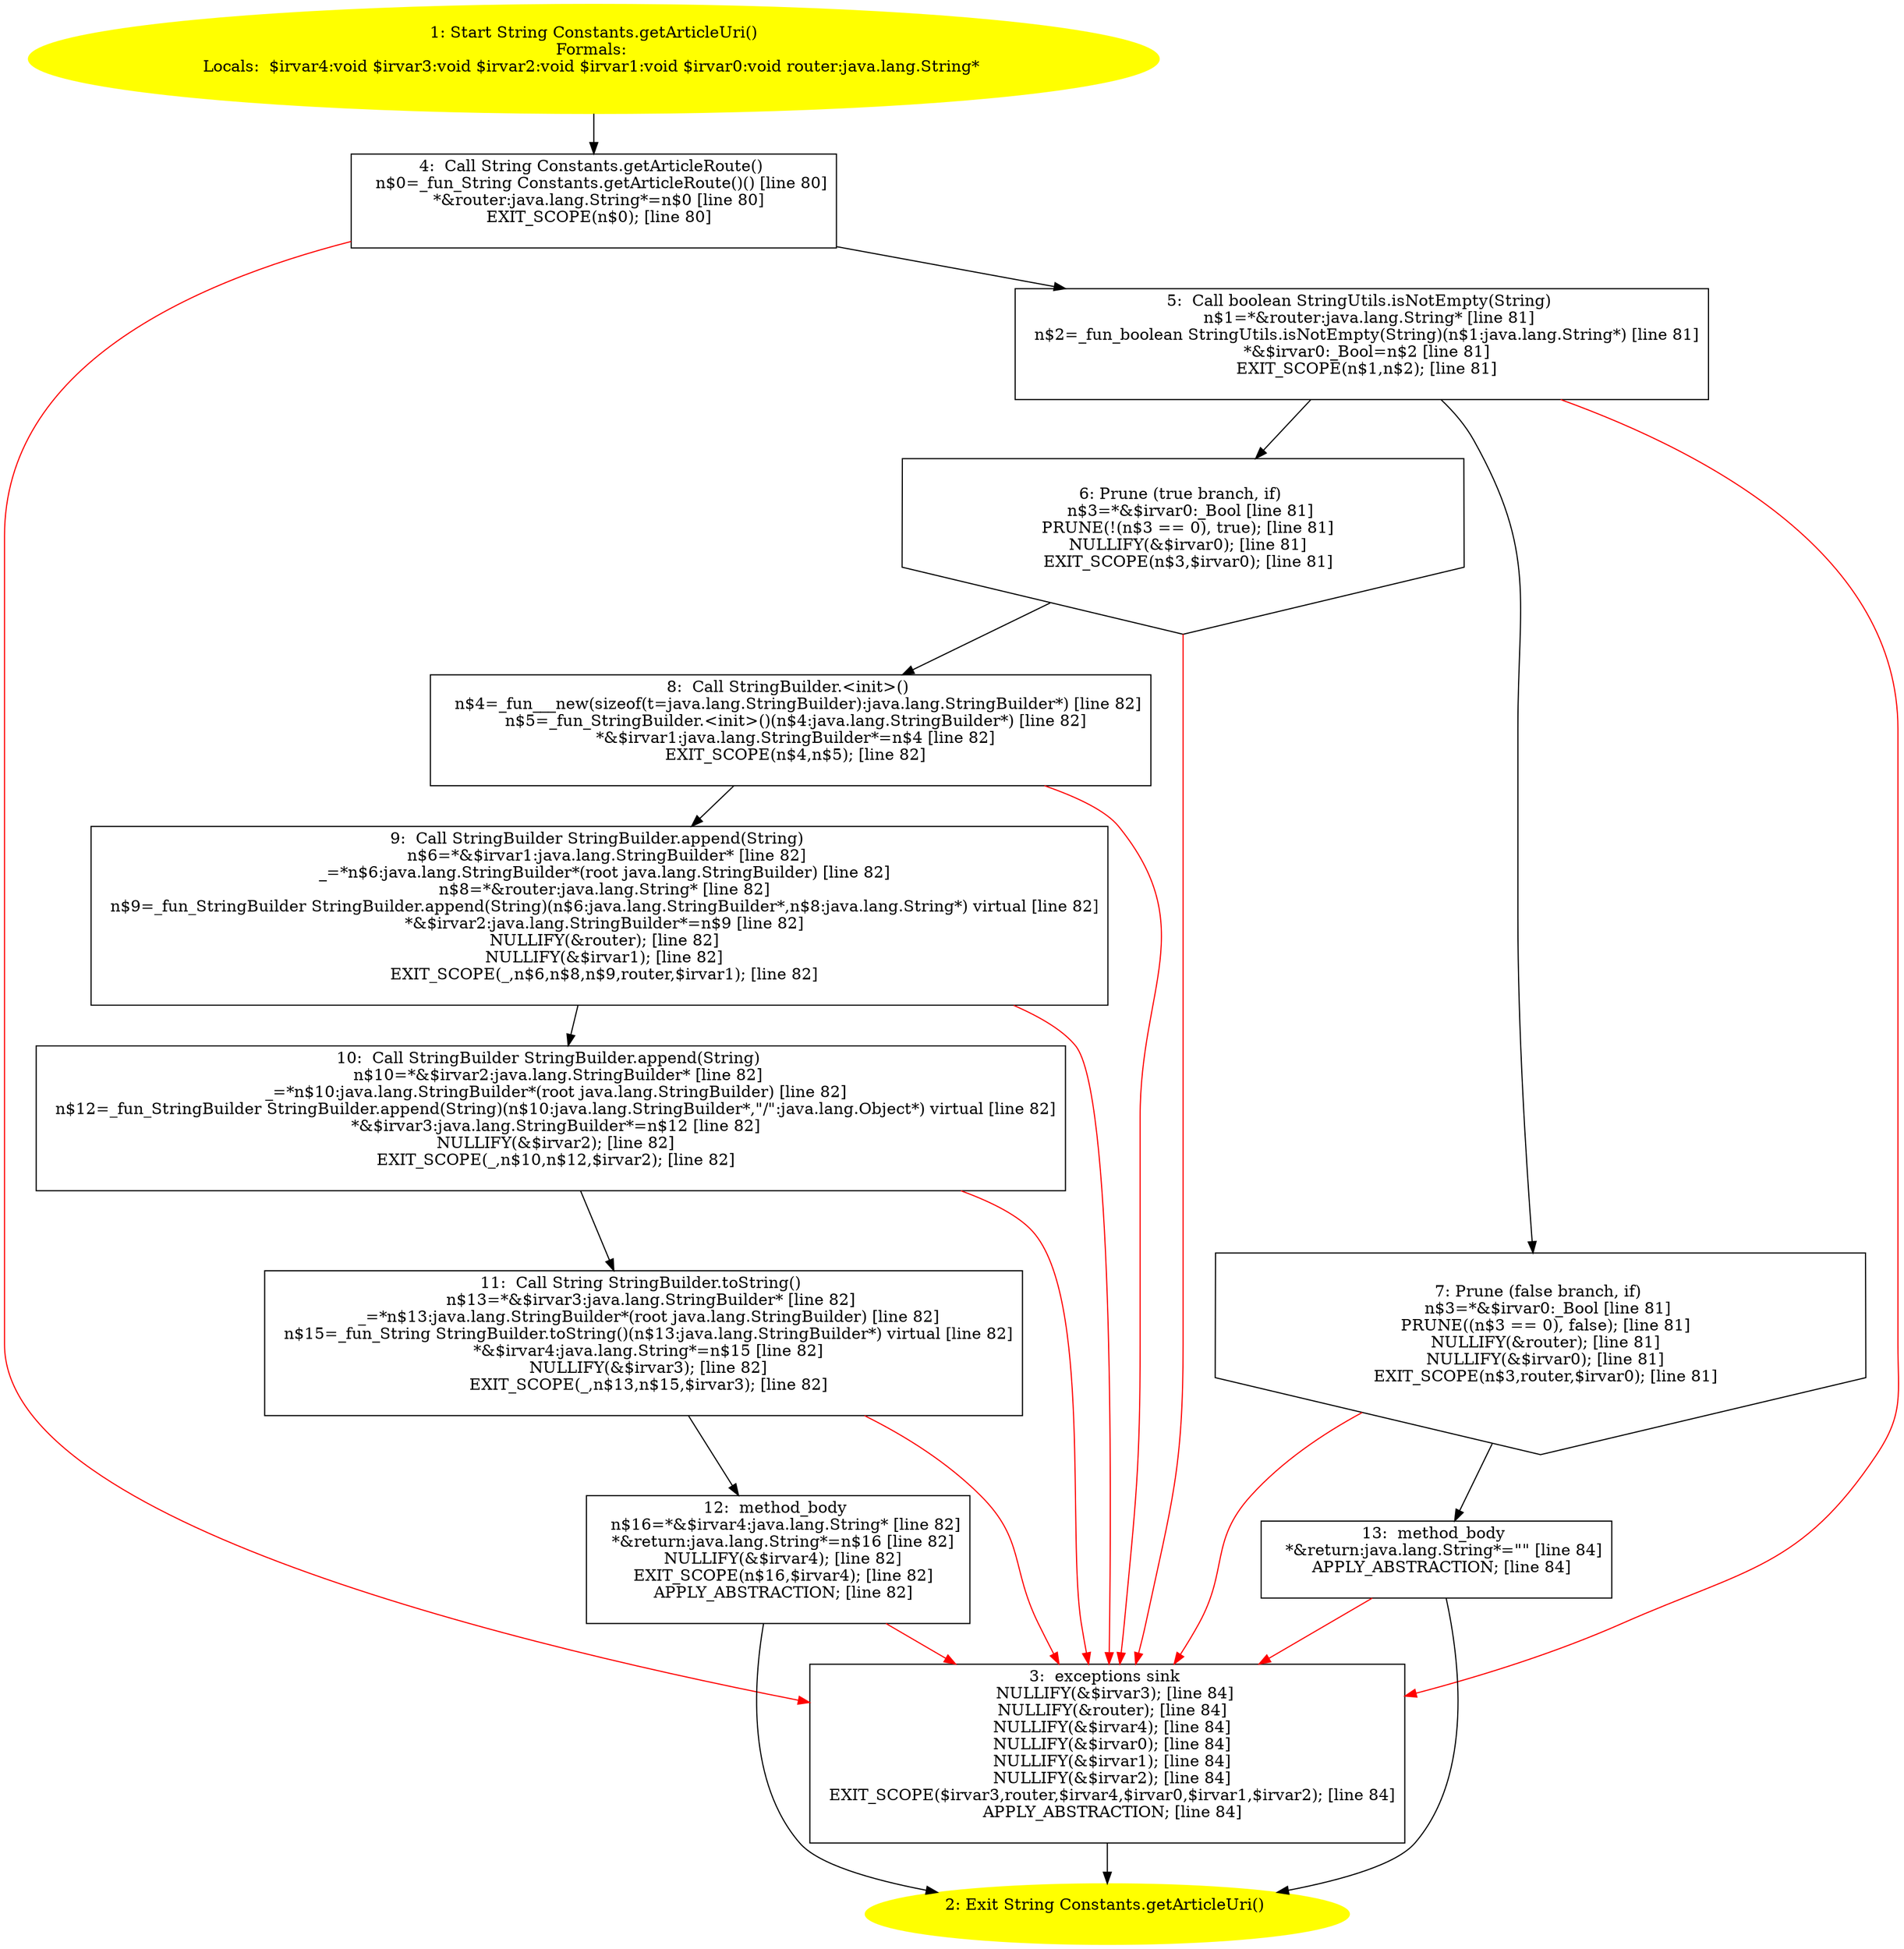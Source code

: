 /* @generated */
digraph cfg {
"com.zrlog.common.Constants.getArticleUri():java.lang.String.9500af5ca31a9580e1b027007e652c91_1" [label="1: Start String Constants.getArticleUri()\nFormals: \nLocals:  $irvar4:void $irvar3:void $irvar2:void $irvar1:void $irvar0:void router:java.lang.String* \n  " color=yellow style=filled]
	

	 "com.zrlog.common.Constants.getArticleUri():java.lang.String.9500af5ca31a9580e1b027007e652c91_1" -> "com.zrlog.common.Constants.getArticleUri():java.lang.String.9500af5ca31a9580e1b027007e652c91_4" ;
"com.zrlog.common.Constants.getArticleUri():java.lang.String.9500af5ca31a9580e1b027007e652c91_2" [label="2: Exit String Constants.getArticleUri() \n  " color=yellow style=filled]
	

"com.zrlog.common.Constants.getArticleUri():java.lang.String.9500af5ca31a9580e1b027007e652c91_3" [label="3:  exceptions sink \n   NULLIFY(&$irvar3); [line 84]\n  NULLIFY(&router); [line 84]\n  NULLIFY(&$irvar4); [line 84]\n  NULLIFY(&$irvar0); [line 84]\n  NULLIFY(&$irvar1); [line 84]\n  NULLIFY(&$irvar2); [line 84]\n  EXIT_SCOPE($irvar3,router,$irvar4,$irvar0,$irvar1,$irvar2); [line 84]\n  APPLY_ABSTRACTION; [line 84]\n " shape="box"]
	

	 "com.zrlog.common.Constants.getArticleUri():java.lang.String.9500af5ca31a9580e1b027007e652c91_3" -> "com.zrlog.common.Constants.getArticleUri():java.lang.String.9500af5ca31a9580e1b027007e652c91_2" ;
"com.zrlog.common.Constants.getArticleUri():java.lang.String.9500af5ca31a9580e1b027007e652c91_4" [label="4:  Call String Constants.getArticleRoute() \n   n$0=_fun_String Constants.getArticleRoute()() [line 80]\n  *&router:java.lang.String*=n$0 [line 80]\n  EXIT_SCOPE(n$0); [line 80]\n " shape="box"]
	

	 "com.zrlog.common.Constants.getArticleUri():java.lang.String.9500af5ca31a9580e1b027007e652c91_4" -> "com.zrlog.common.Constants.getArticleUri():java.lang.String.9500af5ca31a9580e1b027007e652c91_5" ;
	 "com.zrlog.common.Constants.getArticleUri():java.lang.String.9500af5ca31a9580e1b027007e652c91_4" -> "com.zrlog.common.Constants.getArticleUri():java.lang.String.9500af5ca31a9580e1b027007e652c91_3" [color="red" ];
"com.zrlog.common.Constants.getArticleUri():java.lang.String.9500af5ca31a9580e1b027007e652c91_5" [label="5:  Call boolean StringUtils.isNotEmpty(String) \n   n$1=*&router:java.lang.String* [line 81]\n  n$2=_fun_boolean StringUtils.isNotEmpty(String)(n$1:java.lang.String*) [line 81]\n  *&$irvar0:_Bool=n$2 [line 81]\n  EXIT_SCOPE(n$1,n$2); [line 81]\n " shape="box"]
	

	 "com.zrlog.common.Constants.getArticleUri():java.lang.String.9500af5ca31a9580e1b027007e652c91_5" -> "com.zrlog.common.Constants.getArticleUri():java.lang.String.9500af5ca31a9580e1b027007e652c91_6" ;
	 "com.zrlog.common.Constants.getArticleUri():java.lang.String.9500af5ca31a9580e1b027007e652c91_5" -> "com.zrlog.common.Constants.getArticleUri():java.lang.String.9500af5ca31a9580e1b027007e652c91_7" ;
	 "com.zrlog.common.Constants.getArticleUri():java.lang.String.9500af5ca31a9580e1b027007e652c91_5" -> "com.zrlog.common.Constants.getArticleUri():java.lang.String.9500af5ca31a9580e1b027007e652c91_3" [color="red" ];
"com.zrlog.common.Constants.getArticleUri():java.lang.String.9500af5ca31a9580e1b027007e652c91_6" [label="6: Prune (true branch, if) \n   n$3=*&$irvar0:_Bool [line 81]\n  PRUNE(!(n$3 == 0), true); [line 81]\n  NULLIFY(&$irvar0); [line 81]\n  EXIT_SCOPE(n$3,$irvar0); [line 81]\n " shape="invhouse"]
	

	 "com.zrlog.common.Constants.getArticleUri():java.lang.String.9500af5ca31a9580e1b027007e652c91_6" -> "com.zrlog.common.Constants.getArticleUri():java.lang.String.9500af5ca31a9580e1b027007e652c91_8" ;
	 "com.zrlog.common.Constants.getArticleUri():java.lang.String.9500af5ca31a9580e1b027007e652c91_6" -> "com.zrlog.common.Constants.getArticleUri():java.lang.String.9500af5ca31a9580e1b027007e652c91_3" [color="red" ];
"com.zrlog.common.Constants.getArticleUri():java.lang.String.9500af5ca31a9580e1b027007e652c91_7" [label="7: Prune (false branch, if) \n   n$3=*&$irvar0:_Bool [line 81]\n  PRUNE((n$3 == 0), false); [line 81]\n  NULLIFY(&router); [line 81]\n  NULLIFY(&$irvar0); [line 81]\n  EXIT_SCOPE(n$3,router,$irvar0); [line 81]\n " shape="invhouse"]
	

	 "com.zrlog.common.Constants.getArticleUri():java.lang.String.9500af5ca31a9580e1b027007e652c91_7" -> "com.zrlog.common.Constants.getArticleUri():java.lang.String.9500af5ca31a9580e1b027007e652c91_13" ;
	 "com.zrlog.common.Constants.getArticleUri():java.lang.String.9500af5ca31a9580e1b027007e652c91_7" -> "com.zrlog.common.Constants.getArticleUri():java.lang.String.9500af5ca31a9580e1b027007e652c91_3" [color="red" ];
"com.zrlog.common.Constants.getArticleUri():java.lang.String.9500af5ca31a9580e1b027007e652c91_8" [label="8:  Call StringBuilder.<init>() \n   n$4=_fun___new(sizeof(t=java.lang.StringBuilder):java.lang.StringBuilder*) [line 82]\n  n$5=_fun_StringBuilder.<init>()(n$4:java.lang.StringBuilder*) [line 82]\n  *&$irvar1:java.lang.StringBuilder*=n$4 [line 82]\n  EXIT_SCOPE(n$4,n$5); [line 82]\n " shape="box"]
	

	 "com.zrlog.common.Constants.getArticleUri():java.lang.String.9500af5ca31a9580e1b027007e652c91_8" -> "com.zrlog.common.Constants.getArticleUri():java.lang.String.9500af5ca31a9580e1b027007e652c91_9" ;
	 "com.zrlog.common.Constants.getArticleUri():java.lang.String.9500af5ca31a9580e1b027007e652c91_8" -> "com.zrlog.common.Constants.getArticleUri():java.lang.String.9500af5ca31a9580e1b027007e652c91_3" [color="red" ];
"com.zrlog.common.Constants.getArticleUri():java.lang.String.9500af5ca31a9580e1b027007e652c91_9" [label="9:  Call StringBuilder StringBuilder.append(String) \n   n$6=*&$irvar1:java.lang.StringBuilder* [line 82]\n  _=*n$6:java.lang.StringBuilder*(root java.lang.StringBuilder) [line 82]\n  n$8=*&router:java.lang.String* [line 82]\n  n$9=_fun_StringBuilder StringBuilder.append(String)(n$6:java.lang.StringBuilder*,n$8:java.lang.String*) virtual [line 82]\n  *&$irvar2:java.lang.StringBuilder*=n$9 [line 82]\n  NULLIFY(&router); [line 82]\n  NULLIFY(&$irvar1); [line 82]\n  EXIT_SCOPE(_,n$6,n$8,n$9,router,$irvar1); [line 82]\n " shape="box"]
	

	 "com.zrlog.common.Constants.getArticleUri():java.lang.String.9500af5ca31a9580e1b027007e652c91_9" -> "com.zrlog.common.Constants.getArticleUri():java.lang.String.9500af5ca31a9580e1b027007e652c91_10" ;
	 "com.zrlog.common.Constants.getArticleUri():java.lang.String.9500af5ca31a9580e1b027007e652c91_9" -> "com.zrlog.common.Constants.getArticleUri():java.lang.String.9500af5ca31a9580e1b027007e652c91_3" [color="red" ];
"com.zrlog.common.Constants.getArticleUri():java.lang.String.9500af5ca31a9580e1b027007e652c91_10" [label="10:  Call StringBuilder StringBuilder.append(String) \n   n$10=*&$irvar2:java.lang.StringBuilder* [line 82]\n  _=*n$10:java.lang.StringBuilder*(root java.lang.StringBuilder) [line 82]\n  n$12=_fun_StringBuilder StringBuilder.append(String)(n$10:java.lang.StringBuilder*,\"/\":java.lang.Object*) virtual [line 82]\n  *&$irvar3:java.lang.StringBuilder*=n$12 [line 82]\n  NULLIFY(&$irvar2); [line 82]\n  EXIT_SCOPE(_,n$10,n$12,$irvar2); [line 82]\n " shape="box"]
	

	 "com.zrlog.common.Constants.getArticleUri():java.lang.String.9500af5ca31a9580e1b027007e652c91_10" -> "com.zrlog.common.Constants.getArticleUri():java.lang.String.9500af5ca31a9580e1b027007e652c91_11" ;
	 "com.zrlog.common.Constants.getArticleUri():java.lang.String.9500af5ca31a9580e1b027007e652c91_10" -> "com.zrlog.common.Constants.getArticleUri():java.lang.String.9500af5ca31a9580e1b027007e652c91_3" [color="red" ];
"com.zrlog.common.Constants.getArticleUri():java.lang.String.9500af5ca31a9580e1b027007e652c91_11" [label="11:  Call String StringBuilder.toString() \n   n$13=*&$irvar3:java.lang.StringBuilder* [line 82]\n  _=*n$13:java.lang.StringBuilder*(root java.lang.StringBuilder) [line 82]\n  n$15=_fun_String StringBuilder.toString()(n$13:java.lang.StringBuilder*) virtual [line 82]\n  *&$irvar4:java.lang.String*=n$15 [line 82]\n  NULLIFY(&$irvar3); [line 82]\n  EXIT_SCOPE(_,n$13,n$15,$irvar3); [line 82]\n " shape="box"]
	

	 "com.zrlog.common.Constants.getArticleUri():java.lang.String.9500af5ca31a9580e1b027007e652c91_11" -> "com.zrlog.common.Constants.getArticleUri():java.lang.String.9500af5ca31a9580e1b027007e652c91_12" ;
	 "com.zrlog.common.Constants.getArticleUri():java.lang.String.9500af5ca31a9580e1b027007e652c91_11" -> "com.zrlog.common.Constants.getArticleUri():java.lang.String.9500af5ca31a9580e1b027007e652c91_3" [color="red" ];
"com.zrlog.common.Constants.getArticleUri():java.lang.String.9500af5ca31a9580e1b027007e652c91_12" [label="12:  method_body \n   n$16=*&$irvar4:java.lang.String* [line 82]\n  *&return:java.lang.String*=n$16 [line 82]\n  NULLIFY(&$irvar4); [line 82]\n  EXIT_SCOPE(n$16,$irvar4); [line 82]\n  APPLY_ABSTRACTION; [line 82]\n " shape="box"]
	

	 "com.zrlog.common.Constants.getArticleUri():java.lang.String.9500af5ca31a9580e1b027007e652c91_12" -> "com.zrlog.common.Constants.getArticleUri():java.lang.String.9500af5ca31a9580e1b027007e652c91_2" ;
	 "com.zrlog.common.Constants.getArticleUri():java.lang.String.9500af5ca31a9580e1b027007e652c91_12" -> "com.zrlog.common.Constants.getArticleUri():java.lang.String.9500af5ca31a9580e1b027007e652c91_3" [color="red" ];
"com.zrlog.common.Constants.getArticleUri():java.lang.String.9500af5ca31a9580e1b027007e652c91_13" [label="13:  method_body \n   *&return:java.lang.String*=\"\" [line 84]\n  APPLY_ABSTRACTION; [line 84]\n " shape="box"]
	

	 "com.zrlog.common.Constants.getArticleUri():java.lang.String.9500af5ca31a9580e1b027007e652c91_13" -> "com.zrlog.common.Constants.getArticleUri():java.lang.String.9500af5ca31a9580e1b027007e652c91_2" ;
	 "com.zrlog.common.Constants.getArticleUri():java.lang.String.9500af5ca31a9580e1b027007e652c91_13" -> "com.zrlog.common.Constants.getArticleUri():java.lang.String.9500af5ca31a9580e1b027007e652c91_3" [color="red" ];
}
